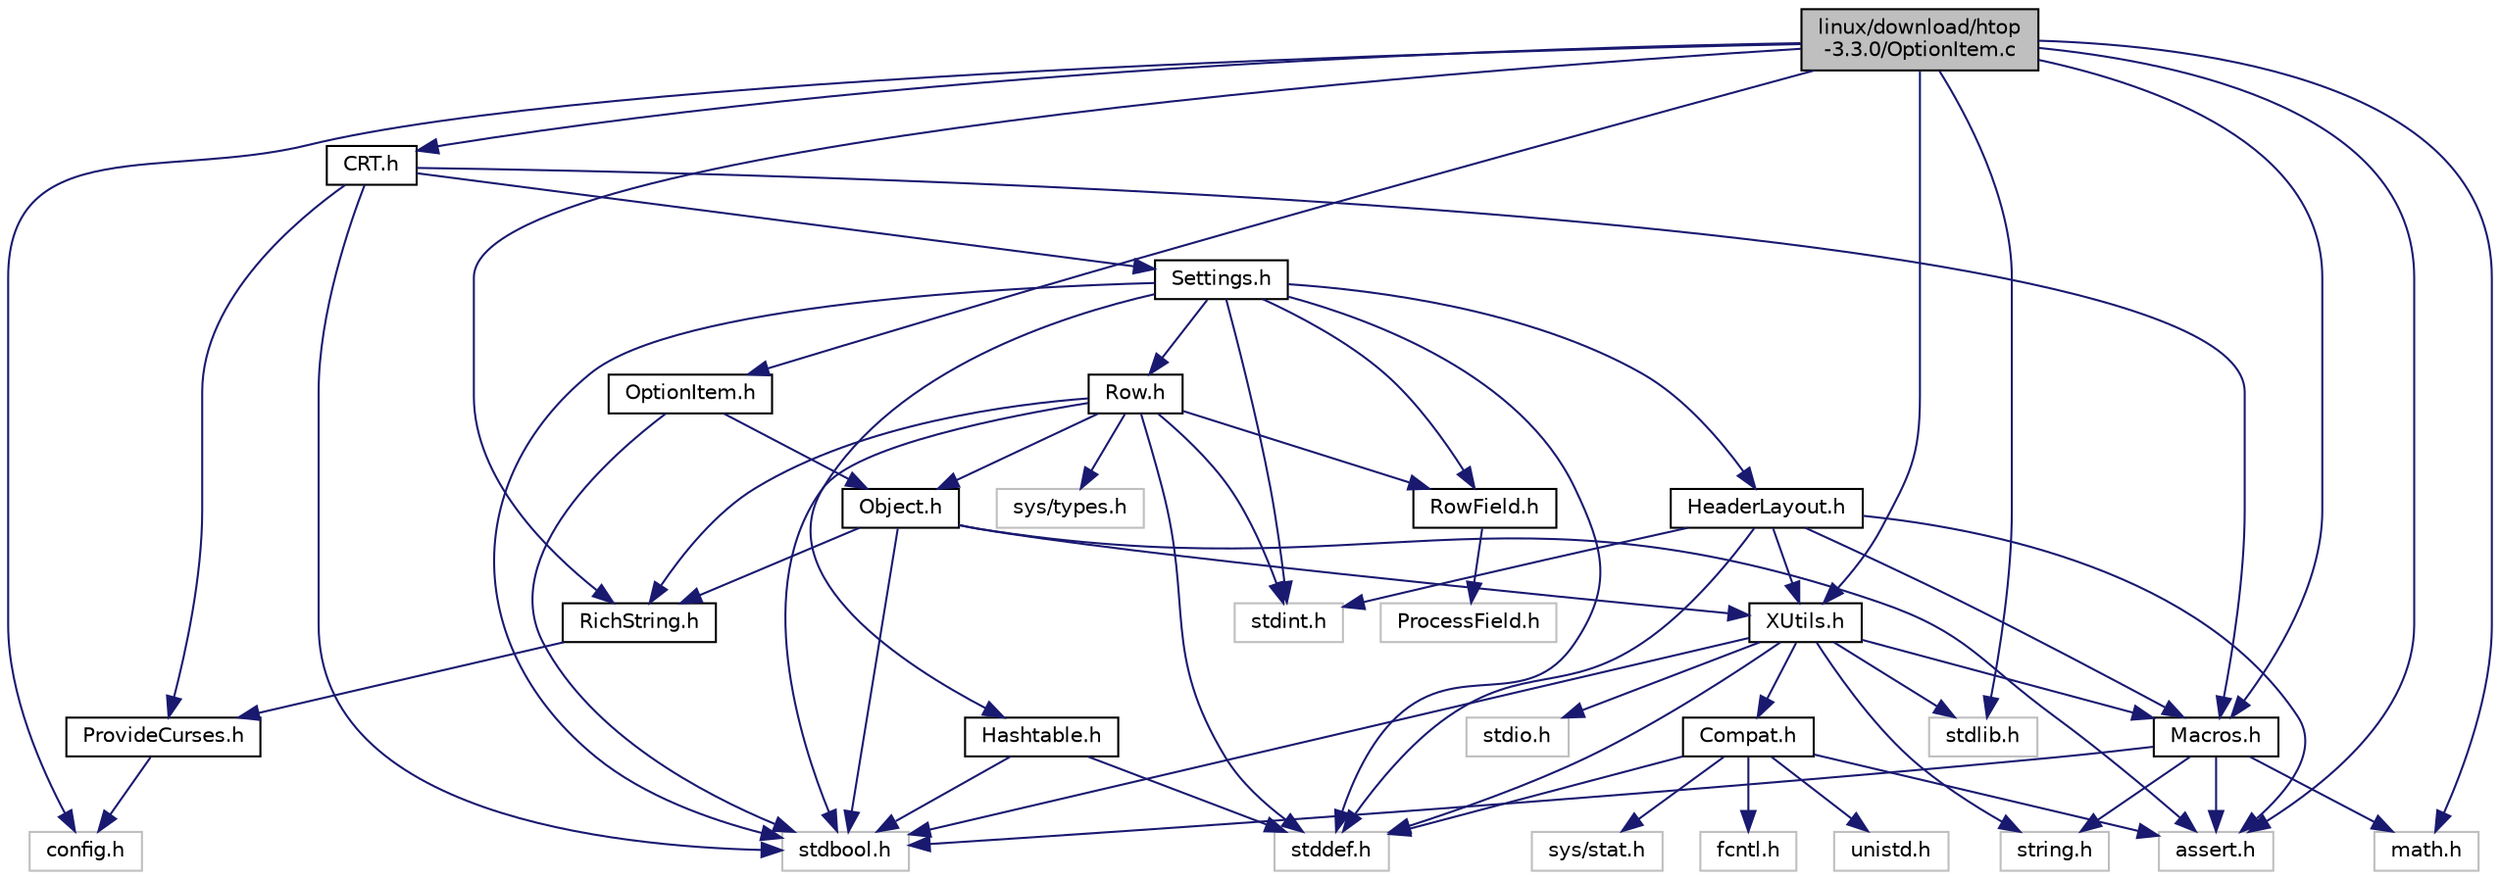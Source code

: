 digraph "linux/download/htop-3.3.0/OptionItem.c"
{
  edge [fontname="Helvetica",fontsize="10",labelfontname="Helvetica",labelfontsize="10"];
  node [fontname="Helvetica",fontsize="10",shape=record];
  Node0 [label="linux/download/htop\l-3.3.0/OptionItem.c",height=0.2,width=0.4,color="black", fillcolor="grey75", style="filled", fontcolor="black"];
  Node0 -> Node1 [color="midnightblue",fontsize="10",style="solid",fontname="Helvetica"];
  Node1 [label="config.h",height=0.2,width=0.4,color="grey75", fillcolor="white", style="filled"];
  Node0 -> Node2 [color="midnightblue",fontsize="10",style="solid",fontname="Helvetica"];
  Node2 [label="OptionItem.h",height=0.2,width=0.4,color="black", fillcolor="white", style="filled",URL="$OptionItem_8h.html"];
  Node2 -> Node3 [color="midnightblue",fontsize="10",style="solid",fontname="Helvetica"];
  Node3 [label="stdbool.h",height=0.2,width=0.4,color="grey75", fillcolor="white", style="filled"];
  Node2 -> Node4 [color="midnightblue",fontsize="10",style="solid",fontname="Helvetica"];
  Node4 [label="Object.h",height=0.2,width=0.4,color="black", fillcolor="white", style="filled",URL="$Object_8h.html"];
  Node4 -> Node5 [color="midnightblue",fontsize="10",style="solid",fontname="Helvetica"];
  Node5 [label="assert.h",height=0.2,width=0.4,color="grey75", fillcolor="white", style="filled"];
  Node4 -> Node3 [color="midnightblue",fontsize="10",style="solid",fontname="Helvetica"];
  Node4 -> Node6 [color="midnightblue",fontsize="10",style="solid",fontname="Helvetica"];
  Node6 [label="RichString.h",height=0.2,width=0.4,color="black", fillcolor="white", style="filled",URL="$RichString_8h.html"];
  Node6 -> Node7 [color="midnightblue",fontsize="10",style="solid",fontname="Helvetica"];
  Node7 [label="ProvideCurses.h",height=0.2,width=0.4,color="black", fillcolor="white", style="filled",URL="$ProvideCurses_8h.html"];
  Node7 -> Node1 [color="midnightblue",fontsize="10",style="solid",fontname="Helvetica"];
  Node4 -> Node8 [color="midnightblue",fontsize="10",style="solid",fontname="Helvetica"];
  Node8 [label="XUtils.h",height=0.2,width=0.4,color="black", fillcolor="white", style="filled",URL="$XUtils_8h.html"];
  Node8 -> Node3 [color="midnightblue",fontsize="10",style="solid",fontname="Helvetica"];
  Node8 -> Node9 [color="midnightblue",fontsize="10",style="solid",fontname="Helvetica"];
  Node9 [label="stddef.h",height=0.2,width=0.4,color="grey75", fillcolor="white", style="filled"];
  Node8 -> Node10 [color="midnightblue",fontsize="10",style="solid",fontname="Helvetica"];
  Node10 [label="stdio.h",height=0.2,width=0.4,color="grey75", fillcolor="white", style="filled"];
  Node8 -> Node11 [color="midnightblue",fontsize="10",style="solid",fontname="Helvetica"];
  Node11 [label="stdlib.h",height=0.2,width=0.4,color="grey75", fillcolor="white", style="filled"];
  Node8 -> Node12 [color="midnightblue",fontsize="10",style="solid",fontname="Helvetica"];
  Node12 [label="string.h",height=0.2,width=0.4,color="grey75", fillcolor="white", style="filled"];
  Node8 -> Node13 [color="midnightblue",fontsize="10",style="solid",fontname="Helvetica"];
  Node13 [label="Compat.h",height=0.2,width=0.4,color="black", fillcolor="white", style="filled",URL="$Compat_8h.html"];
  Node13 -> Node5 [color="midnightblue",fontsize="10",style="solid",fontname="Helvetica"];
  Node13 -> Node14 [color="midnightblue",fontsize="10",style="solid",fontname="Helvetica"];
  Node14 [label="fcntl.h",height=0.2,width=0.4,color="grey75", fillcolor="white", style="filled"];
  Node13 -> Node9 [color="midnightblue",fontsize="10",style="solid",fontname="Helvetica"];
  Node13 -> Node15 [color="midnightblue",fontsize="10",style="solid",fontname="Helvetica"];
  Node15 [label="unistd.h",height=0.2,width=0.4,color="grey75", fillcolor="white", style="filled"];
  Node13 -> Node16 [color="midnightblue",fontsize="10",style="solid",fontname="Helvetica"];
  Node16 [label="sys/stat.h",height=0.2,width=0.4,color="grey75", fillcolor="white", style="filled"];
  Node8 -> Node17 [color="midnightblue",fontsize="10",style="solid",fontname="Helvetica"];
  Node17 [label="Macros.h",height=0.2,width=0.4,color="black", fillcolor="white", style="filled",URL="$Macros_8h.html"];
  Node17 -> Node5 [color="midnightblue",fontsize="10",style="solid",fontname="Helvetica"];
  Node17 -> Node18 [color="midnightblue",fontsize="10",style="solid",fontname="Helvetica"];
  Node18 [label="math.h",height=0.2,width=0.4,color="grey75", fillcolor="white", style="filled"];
  Node17 -> Node3 [color="midnightblue",fontsize="10",style="solid",fontname="Helvetica"];
  Node17 -> Node12 [color="midnightblue",fontsize="10",style="solid",fontname="Helvetica"];
  Node0 -> Node5 [color="midnightblue",fontsize="10",style="solid",fontname="Helvetica"];
  Node0 -> Node18 [color="midnightblue",fontsize="10",style="solid",fontname="Helvetica"];
  Node0 -> Node11 [color="midnightblue",fontsize="10",style="solid",fontname="Helvetica"];
  Node0 -> Node19 [color="midnightblue",fontsize="10",style="solid",fontname="Helvetica"];
  Node19 [label="CRT.h",height=0.2,width=0.4,color="black", fillcolor="white", style="filled",URL="$CRT_8h.html"];
  Node19 -> Node3 [color="midnightblue",fontsize="10",style="solid",fontname="Helvetica"];
  Node19 -> Node17 [color="midnightblue",fontsize="10",style="solid",fontname="Helvetica"];
  Node19 -> Node7 [color="midnightblue",fontsize="10",style="solid",fontname="Helvetica"];
  Node19 -> Node20 [color="midnightblue",fontsize="10",style="solid",fontname="Helvetica"];
  Node20 [label="Settings.h",height=0.2,width=0.4,color="black", fillcolor="white", style="filled",URL="$Settings_8h.html"];
  Node20 -> Node3 [color="midnightblue",fontsize="10",style="solid",fontname="Helvetica"];
  Node20 -> Node9 [color="midnightblue",fontsize="10",style="solid",fontname="Helvetica"];
  Node20 -> Node21 [color="midnightblue",fontsize="10",style="solid",fontname="Helvetica"];
  Node21 [label="stdint.h",height=0.2,width=0.4,color="grey75", fillcolor="white", style="filled"];
  Node20 -> Node22 [color="midnightblue",fontsize="10",style="solid",fontname="Helvetica"];
  Node22 [label="Hashtable.h",height=0.2,width=0.4,color="black", fillcolor="white", style="filled",URL="$Hashtable_8h.html"];
  Node22 -> Node3 [color="midnightblue",fontsize="10",style="solid",fontname="Helvetica"];
  Node22 -> Node9 [color="midnightblue",fontsize="10",style="solid",fontname="Helvetica"];
  Node20 -> Node23 [color="midnightblue",fontsize="10",style="solid",fontname="Helvetica"];
  Node23 [label="HeaderLayout.h",height=0.2,width=0.4,color="black", fillcolor="white", style="filled",URL="$HeaderLayout_8h.html"];
  Node23 -> Node5 [color="midnightblue",fontsize="10",style="solid",fontname="Helvetica"];
  Node23 -> Node9 [color="midnightblue",fontsize="10",style="solid",fontname="Helvetica"];
  Node23 -> Node21 [color="midnightblue",fontsize="10",style="solid",fontname="Helvetica"];
  Node23 -> Node17 [color="midnightblue",fontsize="10",style="solid",fontname="Helvetica"];
  Node23 -> Node8 [color="midnightblue",fontsize="10",style="solid",fontname="Helvetica"];
  Node20 -> Node24 [color="midnightblue",fontsize="10",style="solid",fontname="Helvetica"];
  Node24 [label="Row.h",height=0.2,width=0.4,color="black", fillcolor="white", style="filled",URL="$Row_8h.html"];
  Node24 -> Node3 [color="midnightblue",fontsize="10",style="solid",fontname="Helvetica"];
  Node24 -> Node9 [color="midnightblue",fontsize="10",style="solid",fontname="Helvetica"];
  Node24 -> Node21 [color="midnightblue",fontsize="10",style="solid",fontname="Helvetica"];
  Node24 -> Node25 [color="midnightblue",fontsize="10",style="solid",fontname="Helvetica"];
  Node25 [label="sys/types.h",height=0.2,width=0.4,color="grey75", fillcolor="white", style="filled"];
  Node24 -> Node4 [color="midnightblue",fontsize="10",style="solid",fontname="Helvetica"];
  Node24 -> Node6 [color="midnightblue",fontsize="10",style="solid",fontname="Helvetica"];
  Node24 -> Node26 [color="midnightblue",fontsize="10",style="solid",fontname="Helvetica"];
  Node26 [label="RowField.h",height=0.2,width=0.4,color="black", fillcolor="white", style="filled",URL="$RowField_8h.html"];
  Node26 -> Node27 [color="midnightblue",fontsize="10",style="solid",fontname="Helvetica"];
  Node27 [label="ProcessField.h",height=0.2,width=0.4,color="grey75", fillcolor="white", style="filled"];
  Node20 -> Node26 [color="midnightblue",fontsize="10",style="solid",fontname="Helvetica"];
  Node0 -> Node17 [color="midnightblue",fontsize="10",style="solid",fontname="Helvetica"];
  Node0 -> Node6 [color="midnightblue",fontsize="10",style="solid",fontname="Helvetica"];
  Node0 -> Node8 [color="midnightblue",fontsize="10",style="solid",fontname="Helvetica"];
}
